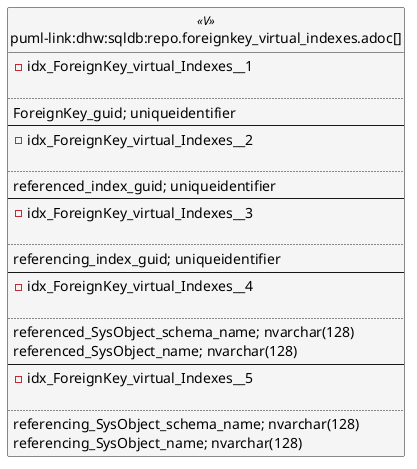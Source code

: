 @startuml
left to right direction
'top to bottom direction
hide circle
'avoide "." issues:
set namespaceSeparator none


skinparam class {
  BackgroundColor White
  BackgroundColor<<FN>> Yellow
  BackgroundColor<<FS>> Yellow
  BackgroundColor<<FT>> LightGray
  BackgroundColor<<IF>> Yellow
  BackgroundColor<<IS>> Yellow
  BackgroundColor<<P>> Aqua
  BackgroundColor<<PC>> Aqua
  BackgroundColor<<SN>> Yellow
  BackgroundColor<<SO>> SlateBlue
  BackgroundColor<<TF>> LightGray
  BackgroundColor<<TR>> Tomato
  BackgroundColor<<U>> White
  BackgroundColor<<V>> WhiteSmoke
  BackgroundColor<<X>> Aqua
  BackgroundColor<<external>> AliceBlue
}


entity "puml-link:dhw:sqldb:repo.foreignkey_virtual_indexes.adoc[]" as repo.ForeignKey_virtual_Indexes << V >> {
- idx_ForeignKey_virtual_Indexes__1

..
ForeignKey_guid; uniqueidentifier
--
- idx_ForeignKey_virtual_Indexes__2

..
referenced_index_guid; uniqueidentifier
--
- idx_ForeignKey_virtual_Indexes__3

..
referencing_index_guid; uniqueidentifier
--
- idx_ForeignKey_virtual_Indexes__4

..
referenced_SysObject_schema_name; nvarchar(128)
referenced_SysObject_name; nvarchar(128)
--
- idx_ForeignKey_virtual_Indexes__5

..
referencing_SysObject_schema_name; nvarchar(128)
referencing_SysObject_name; nvarchar(128)
}


@enduml

